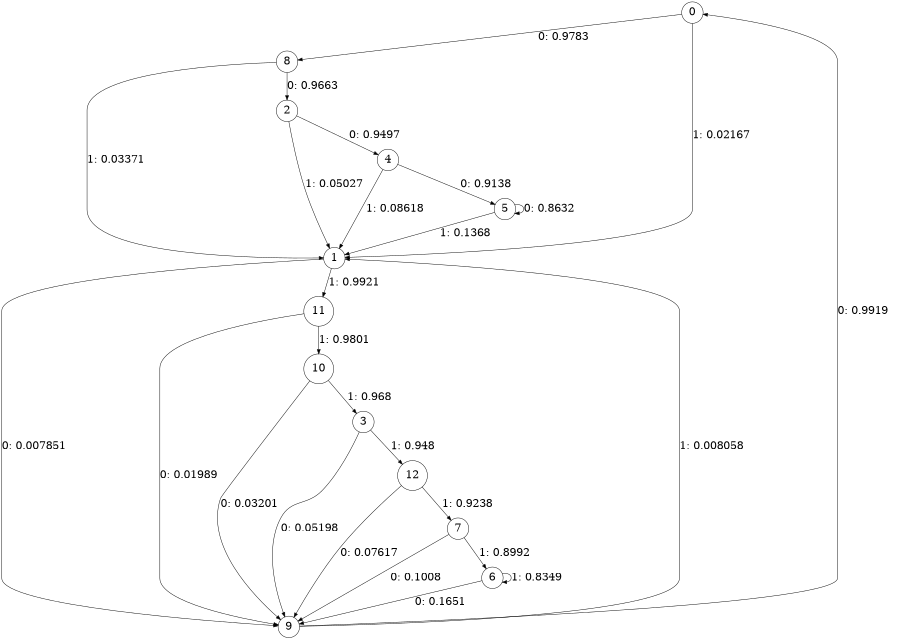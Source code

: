 digraph "ch1_face_source_L8" {
size = "6,8.5";
ratio = "fill";
node [shape = circle];
node [fontsize = 24];
edge [fontsize = 24];
0 -> 8 [label = "0: 0.9783   "];
0 -> 1 [label = "1: 0.02167  "];
1 -> 9 [label = "0: 0.007851  "];
1 -> 11 [label = "1: 0.9921   "];
2 -> 4 [label = "0: 0.9497   "];
2 -> 1 [label = "1: 0.05027  "];
3 -> 9 [label = "0: 0.05198  "];
3 -> 12 [label = "1: 0.948    "];
4 -> 5 [label = "0: 0.9138   "];
4 -> 1 [label = "1: 0.08618  "];
5 -> 5 [label = "0: 0.8632   "];
5 -> 1 [label = "1: 0.1368   "];
6 -> 9 [label = "0: 0.1651   "];
6 -> 6 [label = "1: 0.8349   "];
7 -> 9 [label = "0: 0.1008   "];
7 -> 6 [label = "1: 0.8992   "];
8 -> 2 [label = "0: 0.9663   "];
8 -> 1 [label = "1: 0.03371  "];
9 -> 0 [label = "0: 0.9919   "];
9 -> 1 [label = "1: 0.008058  "];
10 -> 9 [label = "0: 0.03201  "];
10 -> 3 [label = "1: 0.968    "];
11 -> 9 [label = "0: 0.01989  "];
11 -> 10 [label = "1: 0.9801   "];
12 -> 9 [label = "0: 0.07617  "];
12 -> 7 [label = "1: 0.9238   "];
}